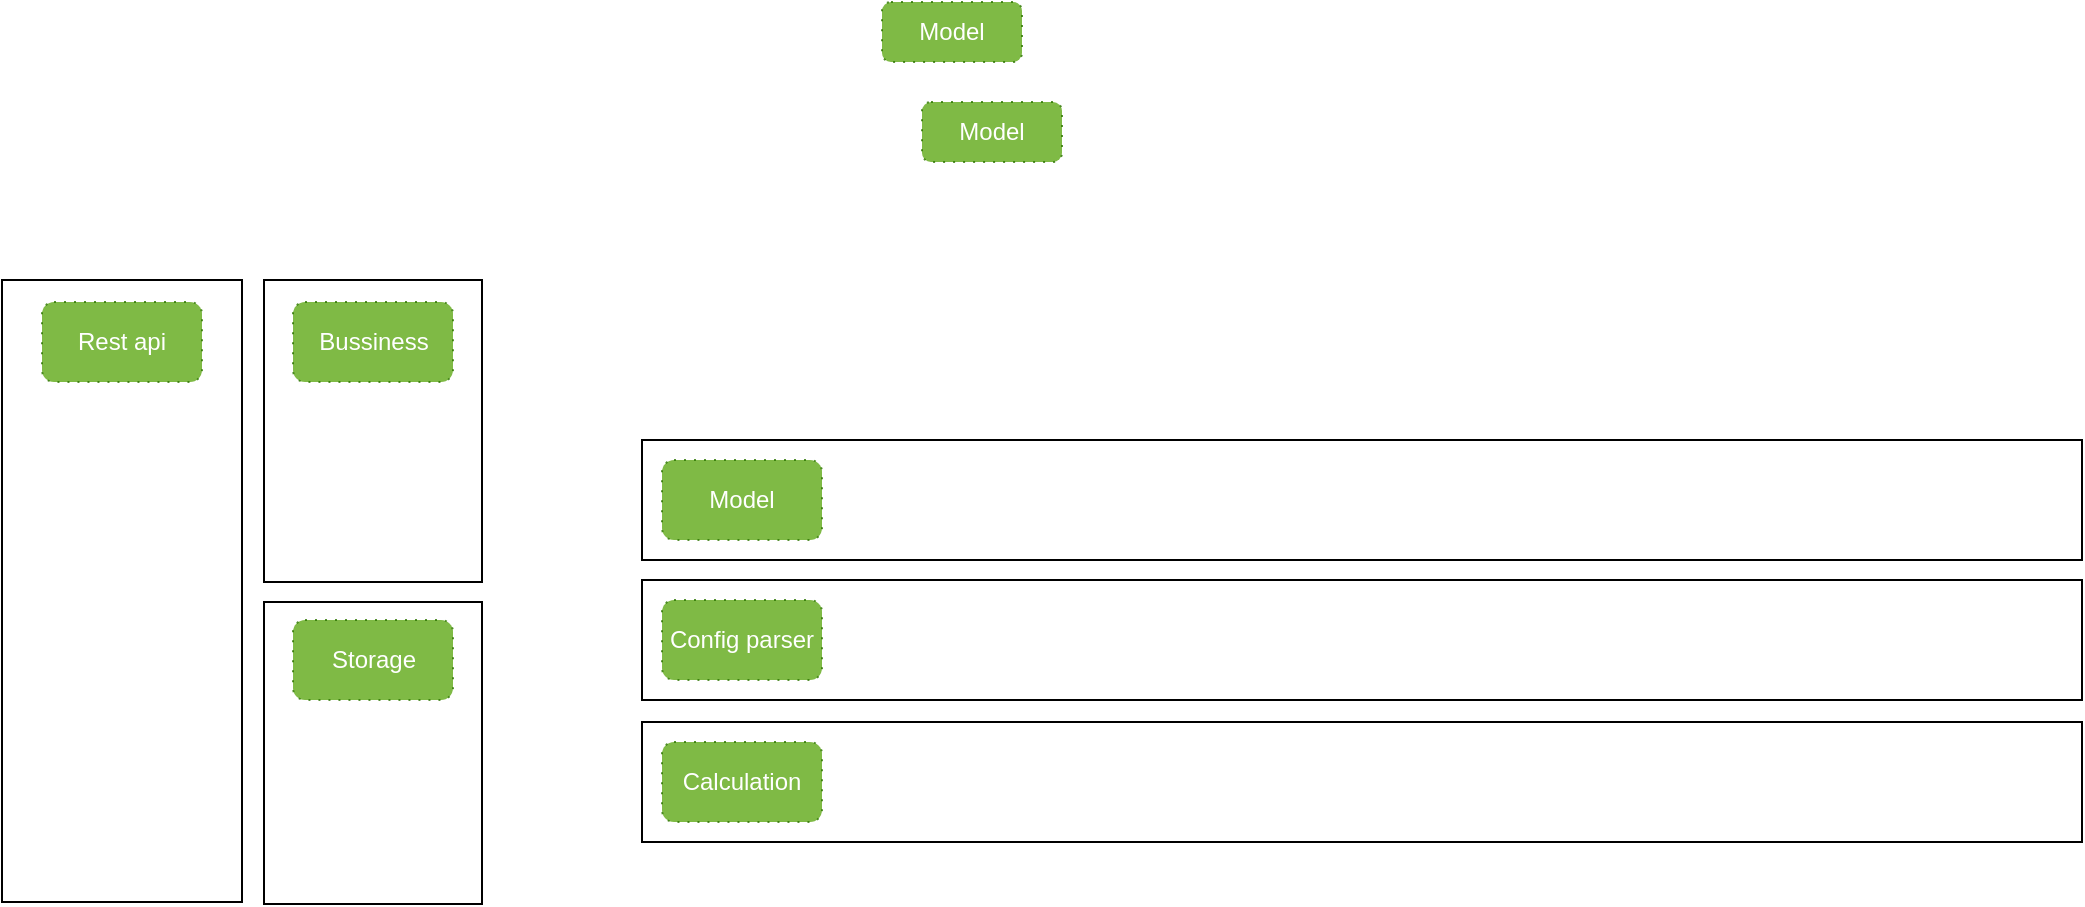 <mxfile version="10.7.7" type="github"><diagram id="xEhpsPjz-JrfvKZ8K4dk" name="第 1 页"><mxGraphModel dx="1398" dy="858" grid="1" gridSize="10" guides="1" tooltips="1" connect="1" arrows="1" fold="1" page="1" pageScale="1" pageWidth="826" pageHeight="1169" math="0" shadow="0"><root><mxCell id="0"/><mxCell id="1" parent="0"/><mxCell id="2_gbh3nrMJRSnqGBZX9Q-1" value="" style="rounded=0;whiteSpace=wrap;html=1;" vertex="1" parent="1"><mxGeometry x="360" y="249" width="720" height="60" as="geometry"/></mxCell><mxCell id="2_gbh3nrMJRSnqGBZX9Q-3" value="" style="rounded=0;whiteSpace=wrap;html=1;" vertex="1" parent="1"><mxGeometry x="360" y="319" width="720" height="60" as="geometry"/></mxCell><mxCell id="2_gbh3nrMJRSnqGBZX9Q-5" value="" style="rounded=0;whiteSpace=wrap;html=1;" vertex="1" parent="1"><mxGeometry x="360" y="390" width="720" height="60" as="geometry"/></mxCell><mxCell id="2_gbh3nrMJRSnqGBZX9Q-7" value="" style="rounded=0;whiteSpace=wrap;html=1;" vertex="1" parent="1"><mxGeometry x="171" y="169" width="109" height="151" as="geometry"/></mxCell><mxCell id="2_gbh3nrMJRSnqGBZX9Q-8" value="" style="rounded=0;whiteSpace=wrap;html=1;" vertex="1" parent="1"><mxGeometry x="40" y="169" width="120" height="311" as="geometry"/></mxCell><mxCell id="2_gbh3nrMJRSnqGBZX9Q-15" value="Model" style="text;html=1;strokeColor=#2D7600;fillColor=#60a917;align=center;verticalAlign=middle;whiteSpace=wrap;rounded=1;fontColor=#ffffff;comic=0;glass=0;shadow=0;dashed=1;dashPattern=1 4;opacity=80;" vertex="1" parent="1"><mxGeometry x="370" y="259" width="80" height="40" as="geometry"/></mxCell><mxCell id="2_gbh3nrMJRSnqGBZX9Q-16" value="Config parser" style="text;html=1;strokeColor=#2D7600;fillColor=#60a917;align=center;verticalAlign=middle;whiteSpace=wrap;rounded=1;fontColor=#ffffff;comic=0;glass=0;shadow=0;dashed=1;dashPattern=1 4;opacity=80;" vertex="1" parent="1"><mxGeometry x="370" y="329" width="80" height="40" as="geometry"/></mxCell><mxCell id="2_gbh3nrMJRSnqGBZX9Q-17" value="Model" style="text;html=1;strokeColor=#2D7600;fillColor=#60a917;align=center;verticalAlign=middle;whiteSpace=wrap;rounded=1;fontColor=#ffffff;comic=0;glass=0;shadow=0;dashed=1;dashPattern=1 4;opacity=80;" vertex="1" parent="1"><mxGeometry x="500" y="80" width="70" height="30" as="geometry"/></mxCell><mxCell id="2_gbh3nrMJRSnqGBZX9Q-18" value="Model" style="text;html=1;strokeColor=#2D7600;fillColor=#60a917;align=center;verticalAlign=middle;whiteSpace=wrap;rounded=1;fontColor=#ffffff;comic=0;glass=0;shadow=0;dashed=1;dashPattern=1 4;opacity=80;" vertex="1" parent="1"><mxGeometry x="480" y="30" width="70" height="30" as="geometry"/></mxCell><mxCell id="2_gbh3nrMJRSnqGBZX9Q-19" value="Rest api" style="text;html=1;strokeColor=#2D7600;fillColor=#60a917;align=center;verticalAlign=middle;whiteSpace=wrap;rounded=1;fontColor=#ffffff;comic=0;glass=0;shadow=0;dashed=1;dashPattern=1 4;opacity=80;" vertex="1" parent="1"><mxGeometry x="60" y="180" width="80" height="40" as="geometry"/></mxCell><mxCell id="2_gbh3nrMJRSnqGBZX9Q-20" value="Calculation" style="text;html=1;strokeColor=#2D7600;fillColor=#60a917;align=center;verticalAlign=middle;whiteSpace=wrap;rounded=1;fontColor=#ffffff;comic=0;glass=0;shadow=0;dashed=1;dashPattern=1 4;opacity=80;" vertex="1" parent="1"><mxGeometry x="370" y="400" width="80" height="40" as="geometry"/></mxCell><mxCell id="2_gbh3nrMJRSnqGBZX9Q-21" value="Storage" style="text;html=1;strokeColor=#2D7600;fillColor=#60a917;align=center;verticalAlign=middle;whiteSpace=wrap;rounded=1;fontColor=#ffffff;comic=0;glass=0;shadow=0;dashed=1;dashPattern=1 4;opacity=80;" vertex="1" parent="1"><mxGeometry x="185.5" y="339" width="80" height="40" as="geometry"/></mxCell><mxCell id="2_gbh3nrMJRSnqGBZX9Q-23" value="" style="rounded=0;whiteSpace=wrap;html=1;" vertex="1" parent="1"><mxGeometry x="171" y="330" width="109" height="151" as="geometry"/></mxCell><mxCell id="2_gbh3nrMJRSnqGBZX9Q-26" value="Bussiness" style="text;html=1;strokeColor=#2D7600;fillColor=#60a917;align=center;verticalAlign=middle;whiteSpace=wrap;rounded=1;fontColor=#ffffff;comic=0;glass=0;shadow=0;dashed=1;dashPattern=1 4;opacity=80;" vertex="1" parent="1"><mxGeometry x="185.5" y="180" width="80" height="40" as="geometry"/></mxCell><mxCell id="2_gbh3nrMJRSnqGBZX9Q-27" value="Storage" style="text;html=1;strokeColor=#2D7600;fillColor=#60a917;align=center;verticalAlign=middle;whiteSpace=wrap;rounded=1;fontColor=#ffffff;comic=0;glass=0;shadow=0;dashed=1;dashPattern=1 4;opacity=80;" vertex="1" parent="1"><mxGeometry x="185.5" y="339" width="80" height="40" as="geometry"/></mxCell></root></mxGraphModel></diagram></mxfile>